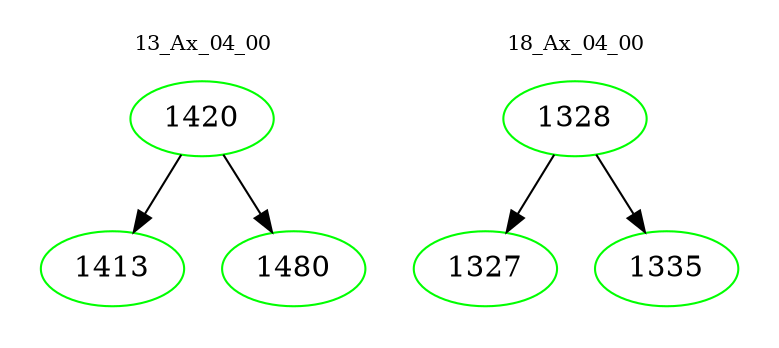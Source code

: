 digraph{
subgraph cluster_0 {
color = white
label = "13_Ax_04_00";
fontsize=10;
T0_1420 [label="1420", color="green"]
T0_1420 -> T0_1413 [color="black"]
T0_1413 [label="1413", color="green"]
T0_1420 -> T0_1480 [color="black"]
T0_1480 [label="1480", color="green"]
}
subgraph cluster_1 {
color = white
label = "18_Ax_04_00";
fontsize=10;
T1_1328 [label="1328", color="green"]
T1_1328 -> T1_1327 [color="black"]
T1_1327 [label="1327", color="green"]
T1_1328 -> T1_1335 [color="black"]
T1_1335 [label="1335", color="green"]
}
}
